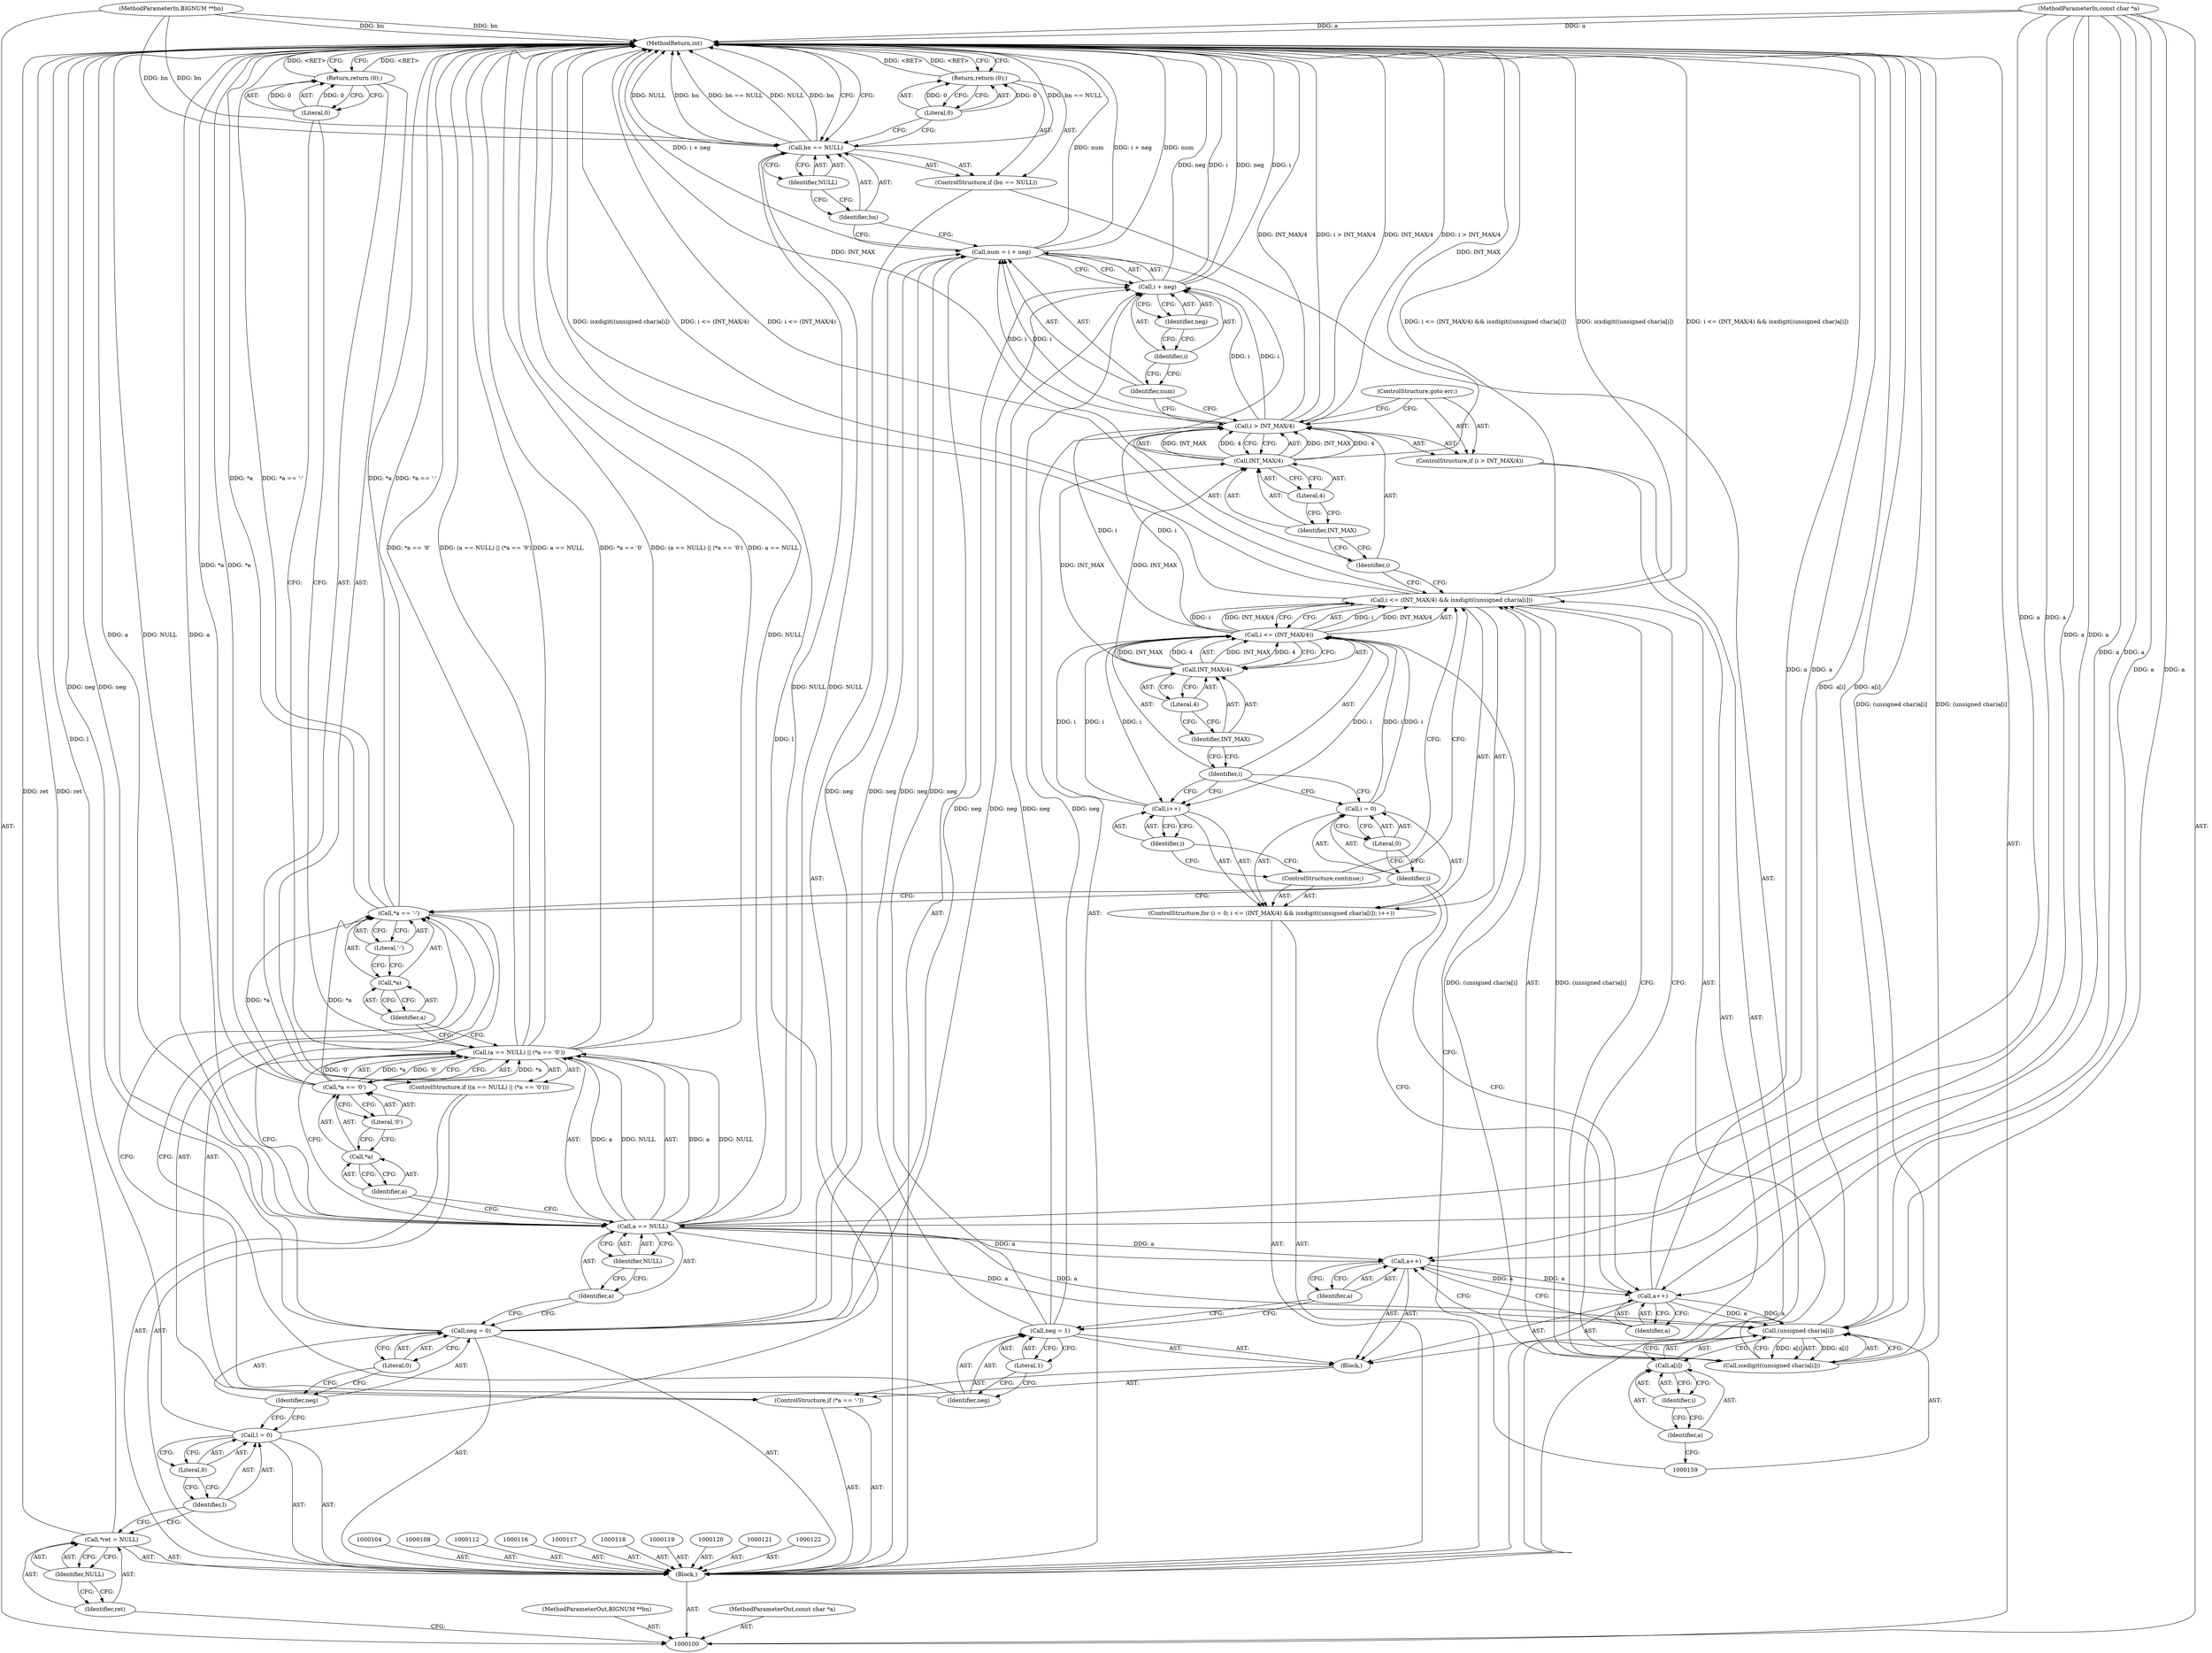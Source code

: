 digraph "0_openssl_c175308407858afff3fc8c2e5e085d94d12edc7d" {
"1000184" [label="(MethodReturn,int)"];
"1000101" [label="(MethodParameterIn,BIGNUM **bn)"];
"1000261" [label="(MethodParameterOut,BIGNUM **bn)"];
"1000102" [label="(MethodParameterIn,const char *a)"];
"1000262" [label="(MethodParameterOut,const char *a)"];
"1000138" [label="(Literal,'-')"];
"1000139" [label="(Block,)"];
"1000134" [label="(ControlStructure,if (*a == '-'))"];
"1000135" [label="(Call,*a == '-')"];
"1000136" [label="(Call,*a)"];
"1000137" [label="(Identifier,a)"];
"1000142" [label="(Literal,1)"];
"1000140" [label="(Call,neg = 1)"];
"1000141" [label="(Identifier,neg)"];
"1000143" [label="(Call,a++)"];
"1000144" [label="(Identifier,a)"];
"1000145" [label="(Call,a++)"];
"1000146" [label="(Identifier,a)"];
"1000150" [label="(Literal,0)"];
"1000151" [label="(Call,i <= (INT_MAX/4) && isxdigit((unsigned char)a[i]))"];
"1000152" [label="(Call,i <= (INT_MAX/4))"];
"1000153" [label="(Identifier,i)"];
"1000154" [label="(Call,INT_MAX/4)"];
"1000155" [label="(Identifier,INT_MAX)"];
"1000156" [label="(Literal,4)"];
"1000157" [label="(Call,isxdigit((unsigned char)a[i]))"];
"1000147" [label="(ControlStructure,for (i = 0; i <= (INT_MAX/4) && isxdigit((unsigned char)a[i]); i++))"];
"1000158" [label="(Call,(unsigned char)a[i])"];
"1000160" [label="(Call,a[i])"];
"1000161" [label="(Identifier,a)"];
"1000162" [label="(Identifier,i)"];
"1000163" [label="(Call,i++)"];
"1000164" [label="(Identifier,i)"];
"1000148" [label="(Call,i = 0)"];
"1000149" [label="(Identifier,i)"];
"1000165" [label="(ControlStructure,continue;)"];
"1000103" [label="(Block,)"];
"1000169" [label="(Call,INT_MAX/4)"];
"1000170" [label="(Identifier,INT_MAX)"];
"1000171" [label="(Literal,4)"];
"1000166" [label="(ControlStructure,if (i > INT_MAX/4))"];
"1000167" [label="(Call,i > INT_MAX/4)"];
"1000168" [label="(Identifier,i)"];
"1000172" [label="(ControlStructure,goto err;)"];
"1000175" [label="(Call,i + neg)"];
"1000176" [label="(Identifier,i)"];
"1000177" [label="(Identifier,neg)"];
"1000173" [label="(Call,num = i + neg)"];
"1000174" [label="(Identifier,num)"];
"1000181" [label="(Identifier,NULL)"];
"1000178" [label="(ControlStructure,if (bn == NULL))"];
"1000179" [label="(Call,bn == NULL)"];
"1000180" [label="(Identifier,bn)"];
"1000182" [label="(Return,return (0);)"];
"1000183" [label="(Literal,0)"];
"1000105" [label="(Call,*ret = NULL)"];
"1000106" [label="(Identifier,ret)"];
"1000107" [label="(Identifier,NULL)"];
"1000109" [label="(Call,l = 0)"];
"1000110" [label="(Identifier,l)"];
"1000111" [label="(Literal,0)"];
"1000115" [label="(Literal,0)"];
"1000113" [label="(Call,neg = 0)"];
"1000114" [label="(Identifier,neg)"];
"1000127" [label="(Identifier,NULL)"];
"1000128" [label="(Call,*a == '\0')"];
"1000129" [label="(Call,*a)"];
"1000130" [label="(Identifier,a)"];
"1000131" [label="(Literal,'\0')"];
"1000123" [label="(ControlStructure,if ((a == NULL) || (*a == '\0')))"];
"1000124" [label="(Call,(a == NULL) || (*a == '\0'))"];
"1000125" [label="(Call,a == NULL)"];
"1000126" [label="(Identifier,a)"];
"1000133" [label="(Literal,0)"];
"1000132" [label="(Return,return (0);)"];
"1000184" -> "1000100"  [label="AST: "];
"1000184" -> "1000132"  [label="CFG: "];
"1000184" -> "1000182"  [label="CFG: "];
"1000184" -> "1000179"  [label="CFG: "];
"1000125" -> "1000184"  [label="DDG: a"];
"1000125" -> "1000184"  [label="DDG: NULL"];
"1000124" -> "1000184"  [label="DDG: a == NULL"];
"1000124" -> "1000184"  [label="DDG: *a == '\0'"];
"1000124" -> "1000184"  [label="DDG: (a == NULL) || (*a == '\0')"];
"1000151" -> "1000184"  [label="DDG: i <= (INT_MAX/4) && isxdigit((unsigned char)a[i])"];
"1000151" -> "1000184"  [label="DDG: isxdigit((unsigned char)a[i])"];
"1000151" -> "1000184"  [label="DDG: i <= (INT_MAX/4)"];
"1000167" -> "1000184"  [label="DDG: INT_MAX/4"];
"1000167" -> "1000184"  [label="DDG: i > INT_MAX/4"];
"1000179" -> "1000184"  [label="DDG: bn == NULL"];
"1000179" -> "1000184"  [label="DDG: NULL"];
"1000179" -> "1000184"  [label="DDG: bn"];
"1000102" -> "1000184"  [label="DDG: a"];
"1000113" -> "1000184"  [label="DDG: neg"];
"1000158" -> "1000184"  [label="DDG: a[i]"];
"1000128" -> "1000184"  [label="DDG: *a"];
"1000157" -> "1000184"  [label="DDG: (unsigned char)a[i]"];
"1000175" -> "1000184"  [label="DDG: i"];
"1000175" -> "1000184"  [label="DDG: neg"];
"1000135" -> "1000184"  [label="DDG: *a == '-'"];
"1000135" -> "1000184"  [label="DDG: *a"];
"1000101" -> "1000184"  [label="DDG: bn"];
"1000109" -> "1000184"  [label="DDG: l"];
"1000169" -> "1000184"  [label="DDG: INT_MAX"];
"1000145" -> "1000184"  [label="DDG: a"];
"1000173" -> "1000184"  [label="DDG: num"];
"1000173" -> "1000184"  [label="DDG: i + neg"];
"1000105" -> "1000184"  [label="DDG: ret"];
"1000132" -> "1000184"  [label="DDG: <RET>"];
"1000182" -> "1000184"  [label="DDG: <RET>"];
"1000101" -> "1000100"  [label="AST: "];
"1000101" -> "1000184"  [label="DDG: bn"];
"1000101" -> "1000179"  [label="DDG: bn"];
"1000261" -> "1000100"  [label="AST: "];
"1000102" -> "1000100"  [label="AST: "];
"1000102" -> "1000184"  [label="DDG: a"];
"1000102" -> "1000125"  [label="DDG: a"];
"1000102" -> "1000143"  [label="DDG: a"];
"1000102" -> "1000145"  [label="DDG: a"];
"1000102" -> "1000158"  [label="DDG: a"];
"1000262" -> "1000100"  [label="AST: "];
"1000138" -> "1000135"  [label="AST: "];
"1000138" -> "1000136"  [label="CFG: "];
"1000135" -> "1000138"  [label="CFG: "];
"1000139" -> "1000134"  [label="AST: "];
"1000140" -> "1000139"  [label="AST: "];
"1000143" -> "1000139"  [label="AST: "];
"1000145" -> "1000139"  [label="AST: "];
"1000134" -> "1000103"  [label="AST: "];
"1000135" -> "1000134"  [label="AST: "];
"1000139" -> "1000134"  [label="AST: "];
"1000135" -> "1000134"  [label="AST: "];
"1000135" -> "1000138"  [label="CFG: "];
"1000136" -> "1000135"  [label="AST: "];
"1000138" -> "1000135"  [label="AST: "];
"1000141" -> "1000135"  [label="CFG: "];
"1000149" -> "1000135"  [label="CFG: "];
"1000135" -> "1000184"  [label="DDG: *a == '-'"];
"1000135" -> "1000184"  [label="DDG: *a"];
"1000128" -> "1000135"  [label="DDG: *a"];
"1000136" -> "1000135"  [label="AST: "];
"1000136" -> "1000137"  [label="CFG: "];
"1000137" -> "1000136"  [label="AST: "];
"1000138" -> "1000136"  [label="CFG: "];
"1000137" -> "1000136"  [label="AST: "];
"1000137" -> "1000124"  [label="CFG: "];
"1000136" -> "1000137"  [label="CFG: "];
"1000142" -> "1000140"  [label="AST: "];
"1000142" -> "1000141"  [label="CFG: "];
"1000140" -> "1000142"  [label="CFG: "];
"1000140" -> "1000139"  [label="AST: "];
"1000140" -> "1000142"  [label="CFG: "];
"1000141" -> "1000140"  [label="AST: "];
"1000142" -> "1000140"  [label="AST: "];
"1000144" -> "1000140"  [label="CFG: "];
"1000140" -> "1000173"  [label="DDG: neg"];
"1000140" -> "1000175"  [label="DDG: neg"];
"1000141" -> "1000140"  [label="AST: "];
"1000141" -> "1000135"  [label="CFG: "];
"1000142" -> "1000141"  [label="CFG: "];
"1000143" -> "1000139"  [label="AST: "];
"1000143" -> "1000144"  [label="CFG: "];
"1000144" -> "1000143"  [label="AST: "];
"1000146" -> "1000143"  [label="CFG: "];
"1000125" -> "1000143"  [label="DDG: a"];
"1000102" -> "1000143"  [label="DDG: a"];
"1000143" -> "1000145"  [label="DDG: a"];
"1000144" -> "1000143"  [label="AST: "];
"1000144" -> "1000140"  [label="CFG: "];
"1000143" -> "1000144"  [label="CFG: "];
"1000145" -> "1000139"  [label="AST: "];
"1000145" -> "1000146"  [label="CFG: "];
"1000146" -> "1000145"  [label="AST: "];
"1000149" -> "1000145"  [label="CFG: "];
"1000145" -> "1000184"  [label="DDG: a"];
"1000143" -> "1000145"  [label="DDG: a"];
"1000102" -> "1000145"  [label="DDG: a"];
"1000145" -> "1000158"  [label="DDG: a"];
"1000146" -> "1000145"  [label="AST: "];
"1000146" -> "1000143"  [label="CFG: "];
"1000145" -> "1000146"  [label="CFG: "];
"1000150" -> "1000148"  [label="AST: "];
"1000150" -> "1000149"  [label="CFG: "];
"1000148" -> "1000150"  [label="CFG: "];
"1000151" -> "1000147"  [label="AST: "];
"1000151" -> "1000152"  [label="CFG: "];
"1000151" -> "1000157"  [label="CFG: "];
"1000152" -> "1000151"  [label="AST: "];
"1000157" -> "1000151"  [label="AST: "];
"1000165" -> "1000151"  [label="CFG: "];
"1000168" -> "1000151"  [label="CFG: "];
"1000151" -> "1000184"  [label="DDG: i <= (INT_MAX/4) && isxdigit((unsigned char)a[i])"];
"1000151" -> "1000184"  [label="DDG: isxdigit((unsigned char)a[i])"];
"1000151" -> "1000184"  [label="DDG: i <= (INT_MAX/4)"];
"1000152" -> "1000151"  [label="DDG: i"];
"1000152" -> "1000151"  [label="DDG: INT_MAX/4"];
"1000157" -> "1000151"  [label="DDG: (unsigned char)a[i]"];
"1000152" -> "1000151"  [label="AST: "];
"1000152" -> "1000154"  [label="CFG: "];
"1000153" -> "1000152"  [label="AST: "];
"1000154" -> "1000152"  [label="AST: "];
"1000159" -> "1000152"  [label="CFG: "];
"1000151" -> "1000152"  [label="CFG: "];
"1000152" -> "1000151"  [label="DDG: i"];
"1000152" -> "1000151"  [label="DDG: INT_MAX/4"];
"1000163" -> "1000152"  [label="DDG: i"];
"1000148" -> "1000152"  [label="DDG: i"];
"1000154" -> "1000152"  [label="DDG: INT_MAX"];
"1000154" -> "1000152"  [label="DDG: 4"];
"1000152" -> "1000163"  [label="DDG: i"];
"1000152" -> "1000167"  [label="DDG: i"];
"1000153" -> "1000152"  [label="AST: "];
"1000153" -> "1000148"  [label="CFG: "];
"1000153" -> "1000163"  [label="CFG: "];
"1000155" -> "1000153"  [label="CFG: "];
"1000154" -> "1000152"  [label="AST: "];
"1000154" -> "1000156"  [label="CFG: "];
"1000155" -> "1000154"  [label="AST: "];
"1000156" -> "1000154"  [label="AST: "];
"1000152" -> "1000154"  [label="CFG: "];
"1000154" -> "1000152"  [label="DDG: INT_MAX"];
"1000154" -> "1000152"  [label="DDG: 4"];
"1000154" -> "1000169"  [label="DDG: INT_MAX"];
"1000155" -> "1000154"  [label="AST: "];
"1000155" -> "1000153"  [label="CFG: "];
"1000156" -> "1000155"  [label="CFG: "];
"1000156" -> "1000154"  [label="AST: "];
"1000156" -> "1000155"  [label="CFG: "];
"1000154" -> "1000156"  [label="CFG: "];
"1000157" -> "1000151"  [label="AST: "];
"1000157" -> "1000158"  [label="CFG: "];
"1000158" -> "1000157"  [label="AST: "];
"1000151" -> "1000157"  [label="CFG: "];
"1000157" -> "1000184"  [label="DDG: (unsigned char)a[i]"];
"1000157" -> "1000151"  [label="DDG: (unsigned char)a[i]"];
"1000158" -> "1000157"  [label="DDG: a[i]"];
"1000147" -> "1000103"  [label="AST: "];
"1000148" -> "1000147"  [label="AST: "];
"1000151" -> "1000147"  [label="AST: "];
"1000163" -> "1000147"  [label="AST: "];
"1000165" -> "1000147"  [label="AST: "];
"1000158" -> "1000157"  [label="AST: "];
"1000158" -> "1000160"  [label="CFG: "];
"1000159" -> "1000158"  [label="AST: "];
"1000160" -> "1000158"  [label="AST: "];
"1000157" -> "1000158"  [label="CFG: "];
"1000158" -> "1000184"  [label="DDG: a[i]"];
"1000158" -> "1000157"  [label="DDG: a[i]"];
"1000125" -> "1000158"  [label="DDG: a"];
"1000145" -> "1000158"  [label="DDG: a"];
"1000102" -> "1000158"  [label="DDG: a"];
"1000160" -> "1000158"  [label="AST: "];
"1000160" -> "1000162"  [label="CFG: "];
"1000161" -> "1000160"  [label="AST: "];
"1000162" -> "1000160"  [label="AST: "];
"1000158" -> "1000160"  [label="CFG: "];
"1000161" -> "1000160"  [label="AST: "];
"1000161" -> "1000159"  [label="CFG: "];
"1000162" -> "1000161"  [label="CFG: "];
"1000162" -> "1000160"  [label="AST: "];
"1000162" -> "1000161"  [label="CFG: "];
"1000160" -> "1000162"  [label="CFG: "];
"1000163" -> "1000147"  [label="AST: "];
"1000163" -> "1000164"  [label="CFG: "];
"1000164" -> "1000163"  [label="AST: "];
"1000153" -> "1000163"  [label="CFG: "];
"1000163" -> "1000152"  [label="DDG: i"];
"1000152" -> "1000163"  [label="DDG: i"];
"1000164" -> "1000163"  [label="AST: "];
"1000164" -> "1000165"  [label="CFG: "];
"1000163" -> "1000164"  [label="CFG: "];
"1000148" -> "1000147"  [label="AST: "];
"1000148" -> "1000150"  [label="CFG: "];
"1000149" -> "1000148"  [label="AST: "];
"1000150" -> "1000148"  [label="AST: "];
"1000153" -> "1000148"  [label="CFG: "];
"1000148" -> "1000152"  [label="DDG: i"];
"1000149" -> "1000148"  [label="AST: "];
"1000149" -> "1000145"  [label="CFG: "];
"1000149" -> "1000135"  [label="CFG: "];
"1000150" -> "1000149"  [label="CFG: "];
"1000165" -> "1000147"  [label="AST: "];
"1000165" -> "1000151"  [label="CFG: "];
"1000164" -> "1000165"  [label="CFG: "];
"1000103" -> "1000100"  [label="AST: "];
"1000104" -> "1000103"  [label="AST: "];
"1000105" -> "1000103"  [label="AST: "];
"1000108" -> "1000103"  [label="AST: "];
"1000109" -> "1000103"  [label="AST: "];
"1000112" -> "1000103"  [label="AST: "];
"1000113" -> "1000103"  [label="AST: "];
"1000116" -> "1000103"  [label="AST: "];
"1000117" -> "1000103"  [label="AST: "];
"1000118" -> "1000103"  [label="AST: "];
"1000119" -> "1000103"  [label="AST: "];
"1000120" -> "1000103"  [label="AST: "];
"1000121" -> "1000103"  [label="AST: "];
"1000122" -> "1000103"  [label="AST: "];
"1000123" -> "1000103"  [label="AST: "];
"1000134" -> "1000103"  [label="AST: "];
"1000147" -> "1000103"  [label="AST: "];
"1000166" -> "1000103"  [label="AST: "];
"1000173" -> "1000103"  [label="AST: "];
"1000178" -> "1000103"  [label="AST: "];
"1000169" -> "1000167"  [label="AST: "];
"1000169" -> "1000171"  [label="CFG: "];
"1000170" -> "1000169"  [label="AST: "];
"1000171" -> "1000169"  [label="AST: "];
"1000167" -> "1000169"  [label="CFG: "];
"1000169" -> "1000184"  [label="DDG: INT_MAX"];
"1000169" -> "1000167"  [label="DDG: INT_MAX"];
"1000169" -> "1000167"  [label="DDG: 4"];
"1000154" -> "1000169"  [label="DDG: INT_MAX"];
"1000170" -> "1000169"  [label="AST: "];
"1000170" -> "1000168"  [label="CFG: "];
"1000171" -> "1000170"  [label="CFG: "];
"1000171" -> "1000169"  [label="AST: "];
"1000171" -> "1000170"  [label="CFG: "];
"1000169" -> "1000171"  [label="CFG: "];
"1000166" -> "1000103"  [label="AST: "];
"1000167" -> "1000166"  [label="AST: "];
"1000172" -> "1000166"  [label="AST: "];
"1000167" -> "1000166"  [label="AST: "];
"1000167" -> "1000169"  [label="CFG: "];
"1000168" -> "1000167"  [label="AST: "];
"1000169" -> "1000167"  [label="AST: "];
"1000172" -> "1000167"  [label="CFG: "];
"1000174" -> "1000167"  [label="CFG: "];
"1000167" -> "1000184"  [label="DDG: INT_MAX/4"];
"1000167" -> "1000184"  [label="DDG: i > INT_MAX/4"];
"1000152" -> "1000167"  [label="DDG: i"];
"1000169" -> "1000167"  [label="DDG: INT_MAX"];
"1000169" -> "1000167"  [label="DDG: 4"];
"1000167" -> "1000173"  [label="DDG: i"];
"1000167" -> "1000175"  [label="DDG: i"];
"1000168" -> "1000167"  [label="AST: "];
"1000168" -> "1000151"  [label="CFG: "];
"1000170" -> "1000168"  [label="CFG: "];
"1000172" -> "1000166"  [label="AST: "];
"1000172" -> "1000167"  [label="CFG: "];
"1000175" -> "1000173"  [label="AST: "];
"1000175" -> "1000177"  [label="CFG: "];
"1000176" -> "1000175"  [label="AST: "];
"1000177" -> "1000175"  [label="AST: "];
"1000173" -> "1000175"  [label="CFG: "];
"1000175" -> "1000184"  [label="DDG: i"];
"1000175" -> "1000184"  [label="DDG: neg"];
"1000167" -> "1000175"  [label="DDG: i"];
"1000113" -> "1000175"  [label="DDG: neg"];
"1000140" -> "1000175"  [label="DDG: neg"];
"1000176" -> "1000175"  [label="AST: "];
"1000176" -> "1000174"  [label="CFG: "];
"1000177" -> "1000176"  [label="CFG: "];
"1000177" -> "1000175"  [label="AST: "];
"1000177" -> "1000176"  [label="CFG: "];
"1000175" -> "1000177"  [label="CFG: "];
"1000173" -> "1000103"  [label="AST: "];
"1000173" -> "1000175"  [label="CFG: "];
"1000174" -> "1000173"  [label="AST: "];
"1000175" -> "1000173"  [label="AST: "];
"1000180" -> "1000173"  [label="CFG: "];
"1000173" -> "1000184"  [label="DDG: num"];
"1000173" -> "1000184"  [label="DDG: i + neg"];
"1000167" -> "1000173"  [label="DDG: i"];
"1000113" -> "1000173"  [label="DDG: neg"];
"1000140" -> "1000173"  [label="DDG: neg"];
"1000174" -> "1000173"  [label="AST: "];
"1000174" -> "1000167"  [label="CFG: "];
"1000176" -> "1000174"  [label="CFG: "];
"1000181" -> "1000179"  [label="AST: "];
"1000181" -> "1000180"  [label="CFG: "];
"1000179" -> "1000181"  [label="CFG: "];
"1000178" -> "1000103"  [label="AST: "];
"1000179" -> "1000178"  [label="AST: "];
"1000182" -> "1000178"  [label="AST: "];
"1000179" -> "1000178"  [label="AST: "];
"1000179" -> "1000181"  [label="CFG: "];
"1000180" -> "1000179"  [label="AST: "];
"1000181" -> "1000179"  [label="AST: "];
"1000183" -> "1000179"  [label="CFG: "];
"1000184" -> "1000179"  [label="CFG: "];
"1000179" -> "1000184"  [label="DDG: bn == NULL"];
"1000179" -> "1000184"  [label="DDG: NULL"];
"1000179" -> "1000184"  [label="DDG: bn"];
"1000101" -> "1000179"  [label="DDG: bn"];
"1000125" -> "1000179"  [label="DDG: NULL"];
"1000180" -> "1000179"  [label="AST: "];
"1000180" -> "1000173"  [label="CFG: "];
"1000181" -> "1000180"  [label="CFG: "];
"1000182" -> "1000178"  [label="AST: "];
"1000182" -> "1000183"  [label="CFG: "];
"1000183" -> "1000182"  [label="AST: "];
"1000184" -> "1000182"  [label="CFG: "];
"1000182" -> "1000184"  [label="DDG: <RET>"];
"1000183" -> "1000182"  [label="DDG: 0"];
"1000183" -> "1000182"  [label="AST: "];
"1000183" -> "1000179"  [label="CFG: "];
"1000182" -> "1000183"  [label="CFG: "];
"1000183" -> "1000182"  [label="DDG: 0"];
"1000105" -> "1000103"  [label="AST: "];
"1000105" -> "1000107"  [label="CFG: "];
"1000106" -> "1000105"  [label="AST: "];
"1000107" -> "1000105"  [label="AST: "];
"1000110" -> "1000105"  [label="CFG: "];
"1000105" -> "1000184"  [label="DDG: ret"];
"1000106" -> "1000105"  [label="AST: "];
"1000106" -> "1000100"  [label="CFG: "];
"1000107" -> "1000106"  [label="CFG: "];
"1000107" -> "1000105"  [label="AST: "];
"1000107" -> "1000106"  [label="CFG: "];
"1000105" -> "1000107"  [label="CFG: "];
"1000109" -> "1000103"  [label="AST: "];
"1000109" -> "1000111"  [label="CFG: "];
"1000110" -> "1000109"  [label="AST: "];
"1000111" -> "1000109"  [label="AST: "];
"1000114" -> "1000109"  [label="CFG: "];
"1000109" -> "1000184"  [label="DDG: l"];
"1000110" -> "1000109"  [label="AST: "];
"1000110" -> "1000105"  [label="CFG: "];
"1000111" -> "1000110"  [label="CFG: "];
"1000111" -> "1000109"  [label="AST: "];
"1000111" -> "1000110"  [label="CFG: "];
"1000109" -> "1000111"  [label="CFG: "];
"1000115" -> "1000113"  [label="AST: "];
"1000115" -> "1000114"  [label="CFG: "];
"1000113" -> "1000115"  [label="CFG: "];
"1000113" -> "1000103"  [label="AST: "];
"1000113" -> "1000115"  [label="CFG: "];
"1000114" -> "1000113"  [label="AST: "];
"1000115" -> "1000113"  [label="AST: "];
"1000126" -> "1000113"  [label="CFG: "];
"1000113" -> "1000184"  [label="DDG: neg"];
"1000113" -> "1000173"  [label="DDG: neg"];
"1000113" -> "1000175"  [label="DDG: neg"];
"1000114" -> "1000113"  [label="AST: "];
"1000114" -> "1000109"  [label="CFG: "];
"1000115" -> "1000114"  [label="CFG: "];
"1000127" -> "1000125"  [label="AST: "];
"1000127" -> "1000126"  [label="CFG: "];
"1000125" -> "1000127"  [label="CFG: "];
"1000128" -> "1000124"  [label="AST: "];
"1000128" -> "1000131"  [label="CFG: "];
"1000129" -> "1000128"  [label="AST: "];
"1000131" -> "1000128"  [label="AST: "];
"1000124" -> "1000128"  [label="CFG: "];
"1000128" -> "1000184"  [label="DDG: *a"];
"1000128" -> "1000124"  [label="DDG: *a"];
"1000128" -> "1000124"  [label="DDG: '\0'"];
"1000128" -> "1000135"  [label="DDG: *a"];
"1000129" -> "1000128"  [label="AST: "];
"1000129" -> "1000130"  [label="CFG: "];
"1000130" -> "1000129"  [label="AST: "];
"1000131" -> "1000129"  [label="CFG: "];
"1000130" -> "1000129"  [label="AST: "];
"1000130" -> "1000125"  [label="CFG: "];
"1000129" -> "1000130"  [label="CFG: "];
"1000131" -> "1000128"  [label="AST: "];
"1000131" -> "1000129"  [label="CFG: "];
"1000128" -> "1000131"  [label="CFG: "];
"1000123" -> "1000103"  [label="AST: "];
"1000124" -> "1000123"  [label="AST: "];
"1000132" -> "1000123"  [label="AST: "];
"1000124" -> "1000123"  [label="AST: "];
"1000124" -> "1000125"  [label="CFG: "];
"1000124" -> "1000128"  [label="CFG: "];
"1000125" -> "1000124"  [label="AST: "];
"1000128" -> "1000124"  [label="AST: "];
"1000133" -> "1000124"  [label="CFG: "];
"1000137" -> "1000124"  [label="CFG: "];
"1000124" -> "1000184"  [label="DDG: a == NULL"];
"1000124" -> "1000184"  [label="DDG: *a == '\0'"];
"1000124" -> "1000184"  [label="DDG: (a == NULL) || (*a == '\0')"];
"1000125" -> "1000124"  [label="DDG: a"];
"1000125" -> "1000124"  [label="DDG: NULL"];
"1000128" -> "1000124"  [label="DDG: *a"];
"1000128" -> "1000124"  [label="DDG: '\0'"];
"1000125" -> "1000124"  [label="AST: "];
"1000125" -> "1000127"  [label="CFG: "];
"1000126" -> "1000125"  [label="AST: "];
"1000127" -> "1000125"  [label="AST: "];
"1000130" -> "1000125"  [label="CFG: "];
"1000124" -> "1000125"  [label="CFG: "];
"1000125" -> "1000184"  [label="DDG: a"];
"1000125" -> "1000184"  [label="DDG: NULL"];
"1000125" -> "1000124"  [label="DDG: a"];
"1000125" -> "1000124"  [label="DDG: NULL"];
"1000102" -> "1000125"  [label="DDG: a"];
"1000125" -> "1000143"  [label="DDG: a"];
"1000125" -> "1000158"  [label="DDG: a"];
"1000125" -> "1000179"  [label="DDG: NULL"];
"1000126" -> "1000125"  [label="AST: "];
"1000126" -> "1000113"  [label="CFG: "];
"1000127" -> "1000126"  [label="CFG: "];
"1000133" -> "1000132"  [label="AST: "];
"1000133" -> "1000124"  [label="CFG: "];
"1000132" -> "1000133"  [label="CFG: "];
"1000133" -> "1000132"  [label="DDG: 0"];
"1000132" -> "1000123"  [label="AST: "];
"1000132" -> "1000133"  [label="CFG: "];
"1000133" -> "1000132"  [label="AST: "];
"1000184" -> "1000132"  [label="CFG: "];
"1000132" -> "1000184"  [label="DDG: <RET>"];
"1000133" -> "1000132"  [label="DDG: 0"];
}
